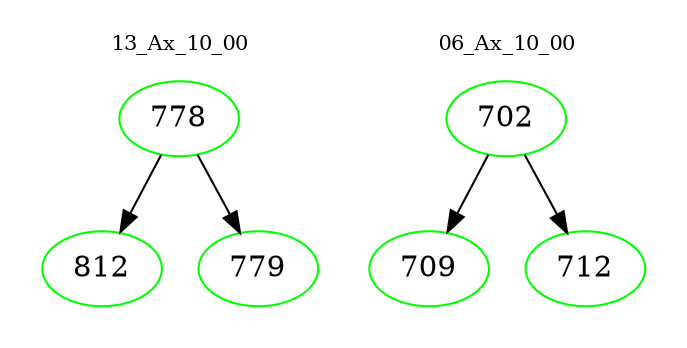 digraph{
subgraph cluster_0 {
color = white
label = "13_Ax_10_00";
fontsize=10;
T0_778 [label="778", color="green"]
T0_778 -> T0_812 [color="black"]
T0_812 [label="812", color="green"]
T0_778 -> T0_779 [color="black"]
T0_779 [label="779", color="green"]
}
subgraph cluster_1 {
color = white
label = "06_Ax_10_00";
fontsize=10;
T1_702 [label="702", color="green"]
T1_702 -> T1_709 [color="black"]
T1_709 [label="709", color="green"]
T1_702 -> T1_712 [color="black"]
T1_712 [label="712", color="green"]
}
}
